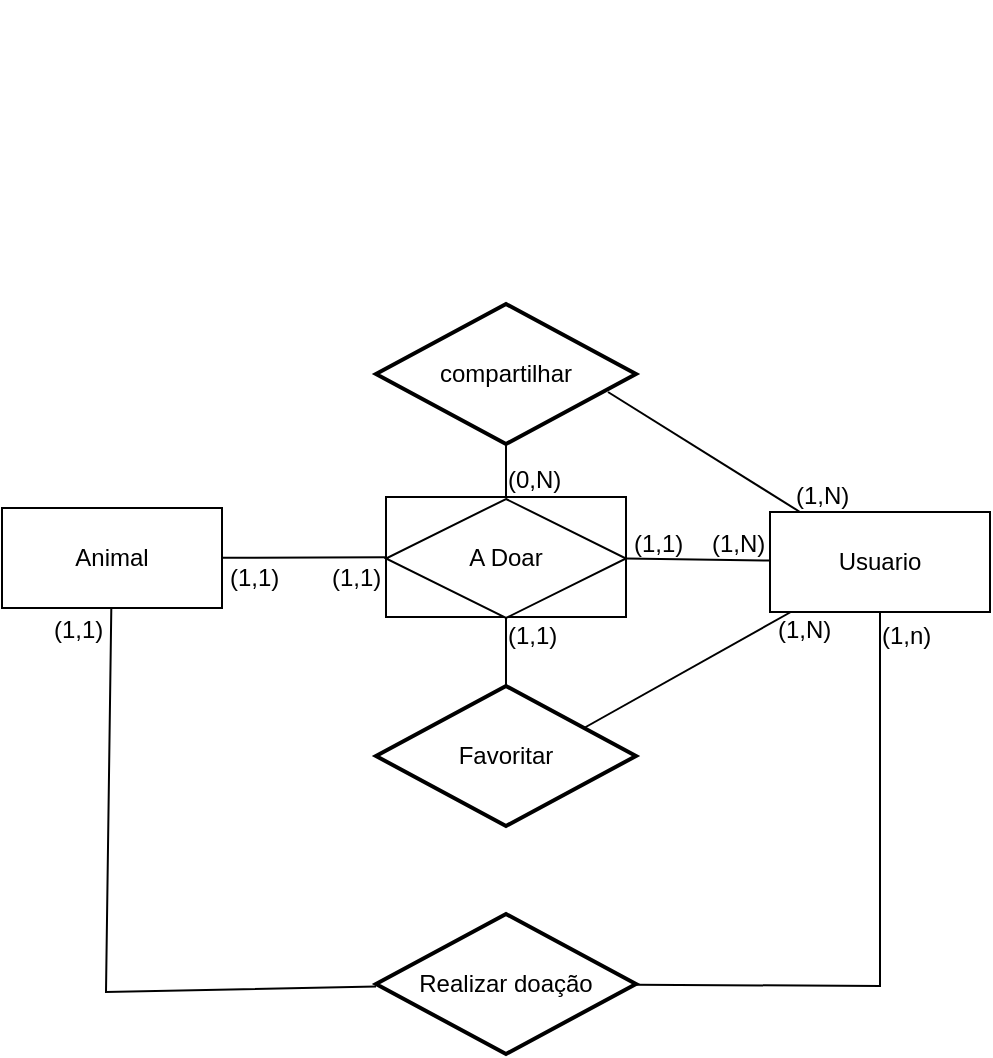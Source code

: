 <mxfile version="24.7.17">
  <diagram id="kgpKYQtTHZ0yAKxKKP6v" name="Page-1">
    <mxGraphModel dx="880" dy="860" grid="0" gridSize="10" guides="1" tooltips="1" connect="1" arrows="1" fold="1" page="0" pageScale="1" pageWidth="850" pageHeight="1100" math="0" shadow="0">
      <root>
        <mxCell id="0" />
        <mxCell id="1" parent="0" />
        <mxCell id="Tf2gWwa-TeqLUiWzJEqZ-2" value="Animal" style="html=1;whiteSpace=wrap;" parent="1" vertex="1">
          <mxGeometry x="123" y="98" width="110" height="50" as="geometry" />
        </mxCell>
        <mxCell id="Tf2gWwa-TeqLUiWzJEqZ-4" value="Usuario" style="html=1;whiteSpace=wrap;" parent="1" vertex="1">
          <mxGeometry x="507" y="100" width="110" height="50" as="geometry" />
        </mxCell>
        <mxCell id="Tf2gWwa-TeqLUiWzJEqZ-7" value="" style="endArrow=none;html=1;rounded=0;" parent="1" source="Tf2gWwa-TeqLUiWzJEqZ-2" target="Tf2gWwa-TeqLUiWzJEqZ-9" edge="1">
          <mxGeometry width="50" height="50" relative="1" as="geometry">
            <mxPoint x="399" y="266" as="sourcePoint" />
            <mxPoint x="179.671" y="301" as="targetPoint" />
            <Array as="points">
              <mxPoint x="175" y="340" />
            </Array>
          </mxGeometry>
        </mxCell>
        <mxCell id="Tf2gWwa-TeqLUiWzJEqZ-9" value="Realizar doação" style="strokeWidth=2;html=1;shape=mxgraph.flowchart.decision;whiteSpace=wrap;" parent="1" vertex="1">
          <mxGeometry x="310" y="301" width="130" height="70" as="geometry" />
        </mxCell>
        <mxCell id="Tf2gWwa-TeqLUiWzJEqZ-13" value="" style="endArrow=none;html=1;rounded=0;" parent="1" source="Tf2gWwa-TeqLUiWzJEqZ-4" target="Tf2gWwa-TeqLUiWzJEqZ-9" edge="1">
          <mxGeometry width="50" height="50" relative="1" as="geometry">
            <mxPoint x="399" y="266" as="sourcePoint" />
            <mxPoint x="449" y="216" as="targetPoint" />
            <Array as="points">
              <mxPoint x="562" y="337" />
            </Array>
          </mxGeometry>
        </mxCell>
        <mxCell id="Tf2gWwa-TeqLUiWzJEqZ-22" value="(1,1)" style="text;whiteSpace=wrap;html=1;" parent="1" vertex="1">
          <mxGeometry x="147" y="145" width="53" height="36" as="geometry" />
        </mxCell>
        <mxCell id="Tf2gWwa-TeqLUiWzJEqZ-24" value="(1,n)" style="text;whiteSpace=wrap;html=1;" parent="1" vertex="1">
          <mxGeometry x="561" y="148" width="53" height="36" as="geometry" />
        </mxCell>
        <mxCell id="zifrnwKFMuA4akeZgK9n-2" value="" style="endArrow=none;html=1;rounded=0;" parent="1" edge="1">
          <mxGeometry width="50" height="50" relative="1" as="geometry">
            <mxPoint x="395" y="-155" as="sourcePoint" />
            <mxPoint x="395" y="-155" as="targetPoint" />
          </mxGeometry>
        </mxCell>
        <mxCell id="zifrnwKFMuA4akeZgK9n-17" value="" style="rounded=0;whiteSpace=wrap;html=1;" parent="1" vertex="1">
          <mxGeometry x="315" y="92.5" width="120" height="60" as="geometry" />
        </mxCell>
        <mxCell id="zifrnwKFMuA4akeZgK9n-18" value="A Doar" style="rhombus;whiteSpace=wrap;html=1;" parent="1" vertex="1">
          <mxGeometry x="315" y="93.5" width="120" height="59.5" as="geometry" />
        </mxCell>
        <mxCell id="zifrnwKFMuA4akeZgK9n-20" value="compartilhar" style="strokeWidth=2;html=1;shape=mxgraph.flowchart.decision;whiteSpace=wrap;" parent="1" vertex="1">
          <mxGeometry x="310" y="-4" width="130" height="70" as="geometry" />
        </mxCell>
        <mxCell id="zifrnwKFMuA4akeZgK9n-21" value="Favoritar" style="strokeWidth=2;html=1;shape=mxgraph.flowchart.decision;whiteSpace=wrap;" parent="1" vertex="1">
          <mxGeometry x="310" y="187" width="130" height="70" as="geometry" />
        </mxCell>
        <mxCell id="zifrnwKFMuA4akeZgK9n-22" value="" style="endArrow=none;html=1;rounded=0;" parent="1" source="Tf2gWwa-TeqLUiWzJEqZ-4" edge="1">
          <mxGeometry width="50" height="50" relative="1" as="geometry">
            <mxPoint x="345" y="213" as="sourcePoint" />
            <mxPoint x="426" y="40" as="targetPoint" />
          </mxGeometry>
        </mxCell>
        <mxCell id="zifrnwKFMuA4akeZgK9n-23" value="" style="endArrow=none;html=1;rounded=0;" parent="1" source="zifrnwKFMuA4akeZgK9n-17" target="zifrnwKFMuA4akeZgK9n-20" edge="1">
          <mxGeometry width="50" height="50" relative="1" as="geometry">
            <mxPoint x="345" y="213" as="sourcePoint" />
            <mxPoint x="395" y="163" as="targetPoint" />
          </mxGeometry>
        </mxCell>
        <mxCell id="zifrnwKFMuA4akeZgK9n-24" value="" style="endArrow=none;html=1;rounded=0;entryX=0.8;entryY=0.3;entryDx=0;entryDy=0;entryPerimeter=0;" parent="1" source="Tf2gWwa-TeqLUiWzJEqZ-4" target="zifrnwKFMuA4akeZgK9n-21" edge="1">
          <mxGeometry width="50" height="50" relative="1" as="geometry">
            <mxPoint x="345" y="213" as="sourcePoint" />
            <mxPoint x="395" y="163" as="targetPoint" />
          </mxGeometry>
        </mxCell>
        <mxCell id="zifrnwKFMuA4akeZgK9n-25" value="" style="endArrow=none;html=1;rounded=0;" parent="1" source="zifrnwKFMuA4akeZgK9n-21" target="zifrnwKFMuA4akeZgK9n-18" edge="1">
          <mxGeometry width="50" height="50" relative="1" as="geometry">
            <mxPoint x="345" y="213" as="sourcePoint" />
            <mxPoint x="395" y="163" as="targetPoint" />
          </mxGeometry>
        </mxCell>
        <mxCell id="TE1iuiVnscFcADd927xQ-1" value="" style="endArrow=none;html=1;rounded=0;" edge="1" parent="1" source="Tf2gWwa-TeqLUiWzJEqZ-2" target="zifrnwKFMuA4akeZgK9n-17">
          <mxGeometry width="50" height="50" relative="1" as="geometry">
            <mxPoint x="345" y="191" as="sourcePoint" />
            <mxPoint x="395" y="141" as="targetPoint" />
          </mxGeometry>
        </mxCell>
        <mxCell id="TE1iuiVnscFcADd927xQ-2" value="(1,1)" style="text;whiteSpace=wrap;html=1;" vertex="1" parent="1">
          <mxGeometry x="235" y="119" width="53" height="36" as="geometry" />
        </mxCell>
        <mxCell id="TE1iuiVnscFcADd927xQ-3" value="(1,1)" style="text;whiteSpace=wrap;html=1;" vertex="1" parent="1">
          <mxGeometry x="286" y="119" width="53" height="36" as="geometry" />
        </mxCell>
        <mxCell id="TE1iuiVnscFcADd927xQ-4" value="(1,N)" style="text;whiteSpace=wrap;html=1;" vertex="1" parent="1">
          <mxGeometry x="476" y="102" width="31" height="22" as="geometry" />
        </mxCell>
        <mxCell id="TE1iuiVnscFcADd927xQ-5" value="" style="endArrow=none;html=1;rounded=0;" edge="1" parent="1" source="Tf2gWwa-TeqLUiWzJEqZ-4" target="zifrnwKFMuA4akeZgK9n-17">
          <mxGeometry width="50" height="50" relative="1" as="geometry">
            <mxPoint x="345" y="191" as="sourcePoint" />
            <mxPoint x="395" y="141" as="targetPoint" />
          </mxGeometry>
        </mxCell>
        <mxCell id="TE1iuiVnscFcADd927xQ-7" value="(1,1)" style="text;whiteSpace=wrap;html=1;" vertex="1" parent="1">
          <mxGeometry x="437" y="102" width="28" height="22" as="geometry" />
        </mxCell>
        <mxCell id="TE1iuiVnscFcADd927xQ-8" value="(1,N)" style="text;whiteSpace=wrap;html=1;" vertex="1" parent="1">
          <mxGeometry x="518" y="78" width="55" height="36" as="geometry" />
        </mxCell>
        <mxCell id="TE1iuiVnscFcADd927xQ-9" value="(0,N)" style="text;whiteSpace=wrap;html=1;" vertex="1" parent="1">
          <mxGeometry x="374" y="70" width="55" height="36" as="geometry" />
        </mxCell>
        <mxCell id="TE1iuiVnscFcADd927xQ-10" value="(1,N)" style="text;whiteSpace=wrap;html=1;" vertex="1" parent="1">
          <mxGeometry x="509" y="145" width="41" height="36" as="geometry" />
        </mxCell>
        <mxCell id="TE1iuiVnscFcADd927xQ-11" value="(1,1)" style="text;whiteSpace=wrap;html=1;" vertex="1" parent="1">
          <mxGeometry x="374" y="148" width="53" height="36" as="geometry" />
        </mxCell>
      </root>
    </mxGraphModel>
  </diagram>
</mxfile>
